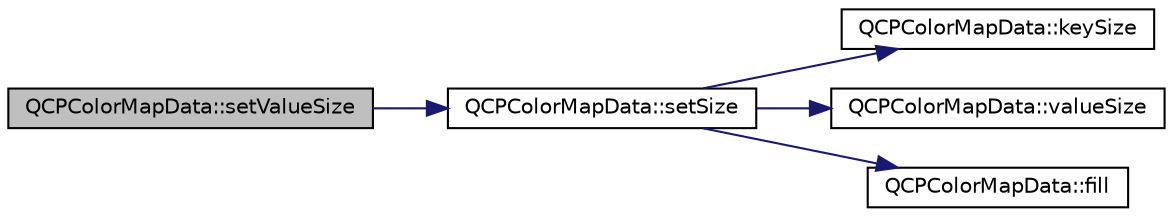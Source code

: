 digraph "QCPColorMapData::setValueSize"
{
  edge [fontname="Helvetica",fontsize="10",labelfontname="Helvetica",labelfontsize="10"];
  node [fontname="Helvetica",fontsize="10",shape=record];
  rankdir="LR";
  Node1 [label="QCPColorMapData::setValueSize",height=0.2,width=0.4,color="black", fillcolor="grey75", style="filled", fontcolor="black"];
  Node1 -> Node2 [color="midnightblue",fontsize="10",style="solid",fontname="Helvetica"];
  Node2 [label="QCPColorMapData::setSize",height=0.2,width=0.4,color="black", fillcolor="white", style="filled",URL="$class_q_c_p_color_map_data.html#a0d9ff35c299d0478b682bfbcdd9c097e"];
  Node2 -> Node3 [color="midnightblue",fontsize="10",style="solid",fontname="Helvetica"];
  Node3 [label="QCPColorMapData::keySize",height=0.2,width=0.4,color="black", fillcolor="white", style="filled",URL="$class_q_c_p_color_map_data.html#aa8d7811686fdfea964947715210c4af8"];
  Node2 -> Node4 [color="midnightblue",fontsize="10",style="solid",fontname="Helvetica"];
  Node4 [label="QCPColorMapData::valueSize",height=0.2,width=0.4,color="black", fillcolor="white", style="filled",URL="$class_q_c_p_color_map_data.html#ab880be6bc587f34e8d22fe77ef6b57e9"];
  Node2 -> Node5 [color="midnightblue",fontsize="10",style="solid",fontname="Helvetica"];
  Node5 [label="QCPColorMapData::fill",height=0.2,width=0.4,color="black", fillcolor="white", style="filled",URL="$class_q_c_p_color_map_data.html#a350f783260eb9b5de5c7b5e0d5d3e3c2"];
}
